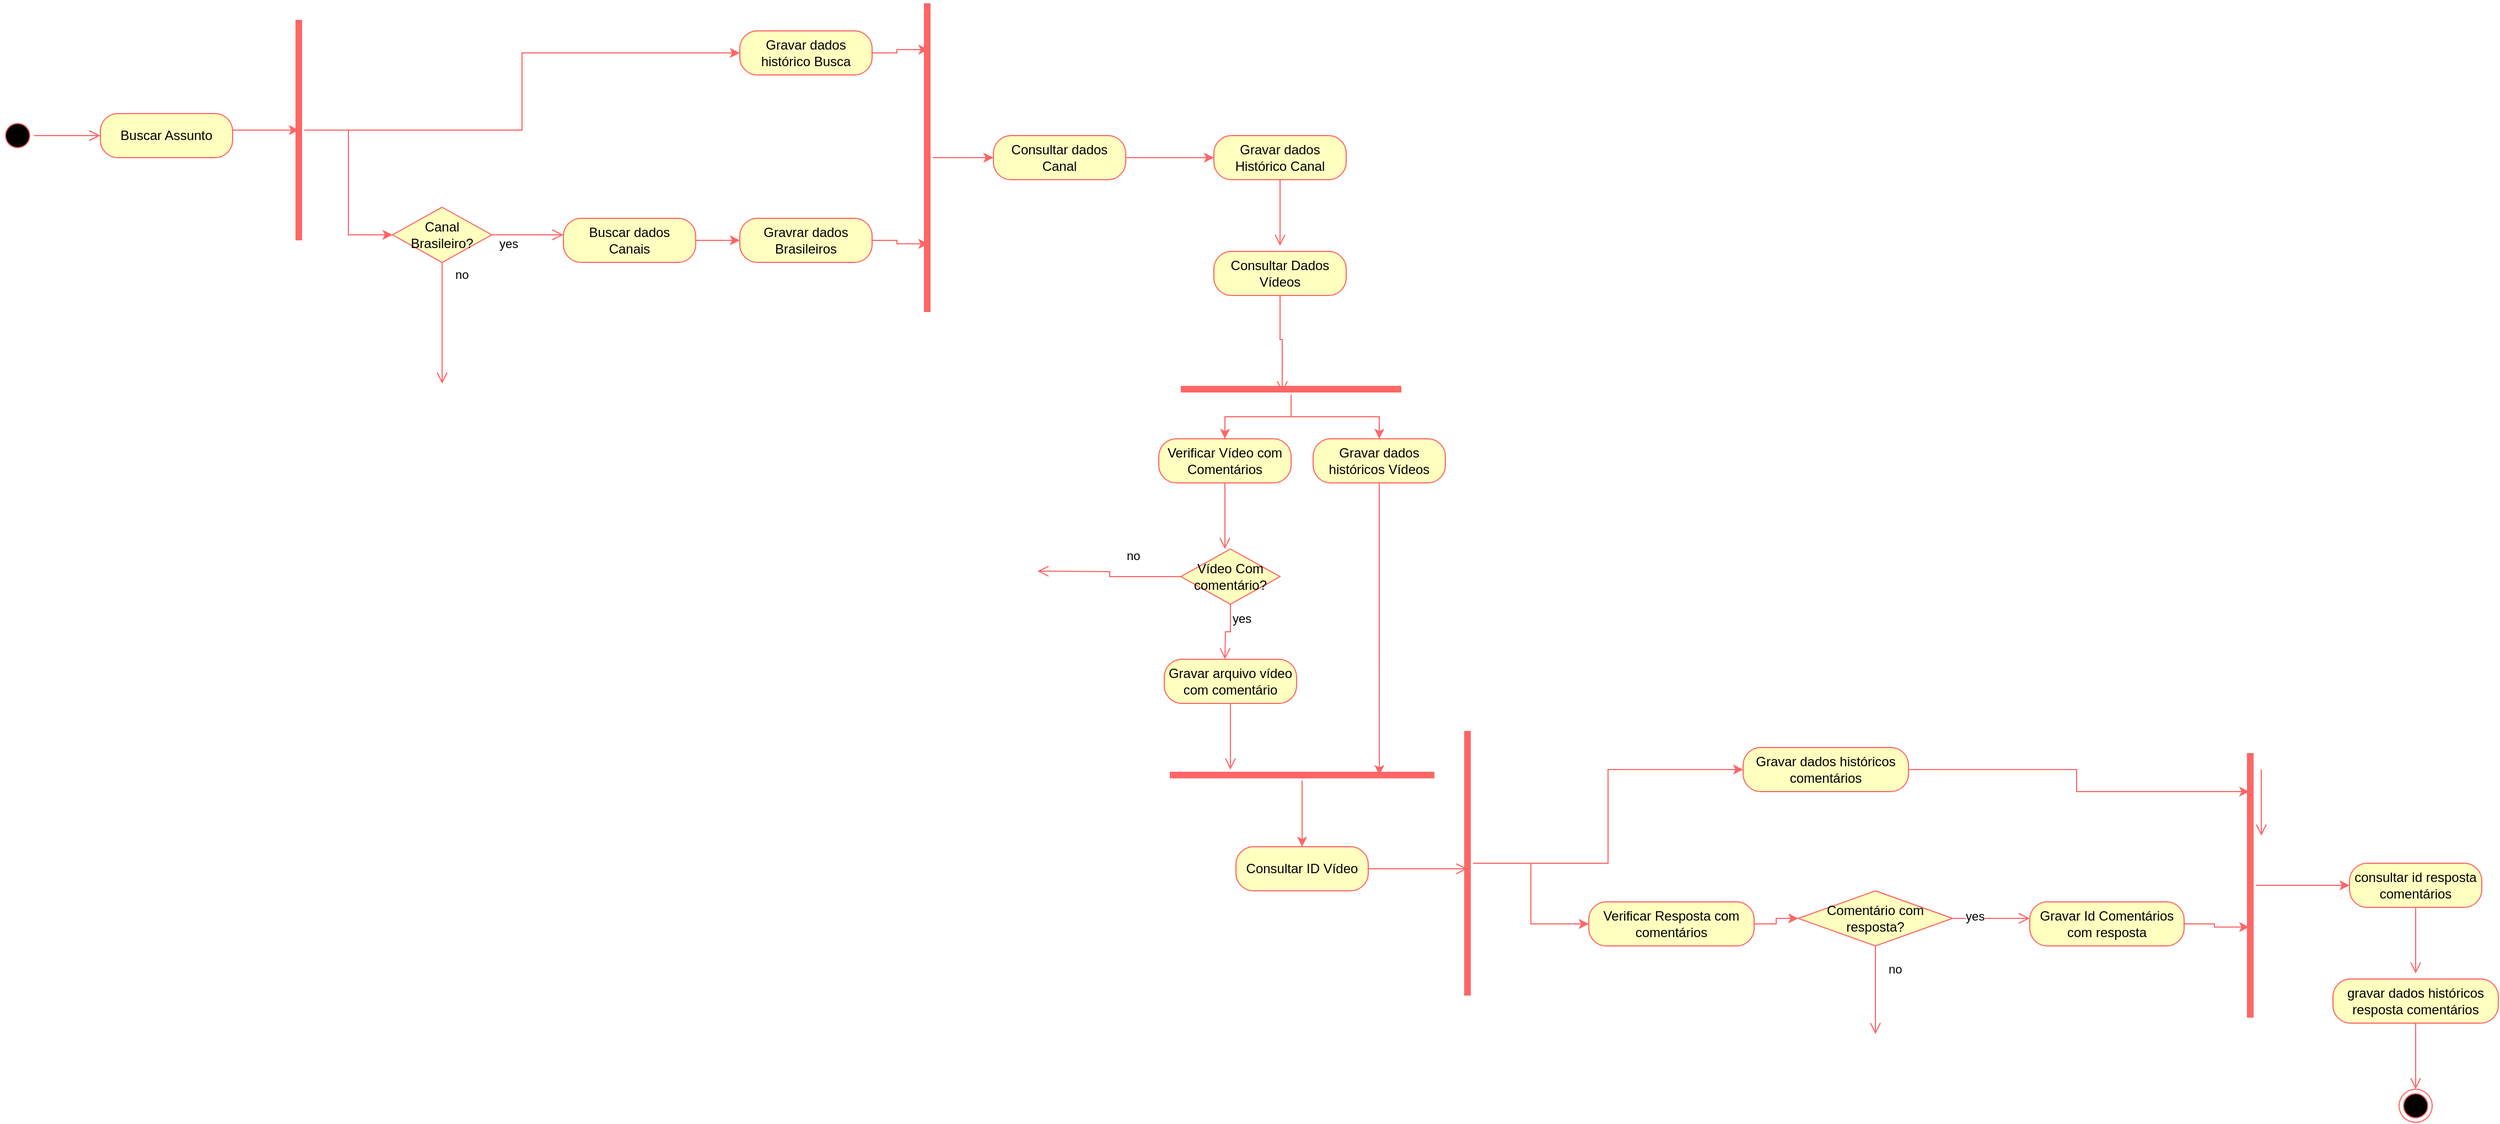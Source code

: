 <mxfile version="24.2.5" type="device">
  <diagram name="Página-1" id="vsjXk4DeaFjB3-4BgTrX">
    <mxGraphModel dx="2074" dy="723" grid="1" gridSize="10" guides="1" tooltips="1" connect="1" arrows="1" fold="1" page="1" pageScale="1" pageWidth="827" pageHeight="1169" math="0" shadow="0">
      <root>
        <mxCell id="0" />
        <mxCell id="1" parent="0" />
        <mxCell id="uR9jkYwebUARcz9ofnpj-1" value="" style="ellipse;html=1;shape=startState;fillColor=#000000;strokeColor=#FF6666;" vertex="1" parent="1">
          <mxGeometry x="-740" y="130" width="30" height="30" as="geometry" />
        </mxCell>
        <mxCell id="uR9jkYwebUARcz9ofnpj-22" value="" style="edgeStyle=orthogonalEdgeStyle;rounded=0;orthogonalLoop=1;jettySize=auto;html=1;strokeColor=#FF6666;" edge="1" parent="1" source="uR9jkYwebUARcz9ofnpj-5" target="uR9jkYwebUARcz9ofnpj-7">
          <mxGeometry relative="1" as="geometry" />
        </mxCell>
        <mxCell id="uR9jkYwebUARcz9ofnpj-23" style="edgeStyle=orthogonalEdgeStyle;rounded=0;orthogonalLoop=1;jettySize=auto;html=1;entryX=0;entryY=0.5;entryDx=0;entryDy=0;strokeColor=#FF6666;" edge="1" parent="1" source="uR9jkYwebUARcz9ofnpj-5" target="uR9jkYwebUARcz9ofnpj-10">
          <mxGeometry relative="1" as="geometry" />
        </mxCell>
        <mxCell id="uR9jkYwebUARcz9ofnpj-5" value="" style="shape=line;html=1;strokeWidth=6;strokeColor=#FF6666;rotation=-90;" vertex="1" parent="1">
          <mxGeometry x="-570" y="135" width="200" height="10" as="geometry" />
        </mxCell>
        <mxCell id="uR9jkYwebUARcz9ofnpj-7" value="Gravar dados histórico Busca" style="rounded=1;whiteSpace=wrap;html=1;arcSize=40;fontColor=#000000;fillColor=#ffffc0;strokeColor=#FF6666;" vertex="1" parent="1">
          <mxGeometry x="-70" y="50" width="120" height="40" as="geometry" />
        </mxCell>
        <mxCell id="uR9jkYwebUARcz9ofnpj-10" value="Canal Brasileiro?" style="rhombus;whiteSpace=wrap;html=1;fontColor=#000000;fillColor=#ffffc0;strokeColor=#FF6666;" vertex="1" parent="1">
          <mxGeometry x="-385" y="210" width="90" height="50" as="geometry" />
        </mxCell>
        <mxCell id="uR9jkYwebUARcz9ofnpj-11" value="no" style="edgeStyle=orthogonalEdgeStyle;html=1;align=left;verticalAlign=bottom;endArrow=open;endSize=8;strokeColor=#FF6666;rounded=0;" edge="1" source="uR9jkYwebUARcz9ofnpj-10" parent="1">
          <mxGeometry x="-1" y="-57" relative="1" as="geometry">
            <mxPoint x="-230" y="235" as="targetPoint" />
            <mxPoint x="-35" y="-12" as="offset" />
          </mxGeometry>
        </mxCell>
        <mxCell id="uR9jkYwebUARcz9ofnpj-12" value="yes" style="edgeStyle=orthogonalEdgeStyle;html=1;align=left;verticalAlign=top;endArrow=open;endSize=8;strokeColor=#FF6666;rounded=0;" edge="1" source="uR9jkYwebUARcz9ofnpj-10" parent="1">
          <mxGeometry x="-1" y="58" relative="1" as="geometry">
            <mxPoint x="-340" y="370" as="targetPoint" />
            <mxPoint x="-8" y="-30" as="offset" />
          </mxGeometry>
        </mxCell>
        <mxCell id="uR9jkYwebUARcz9ofnpj-27" value="" style="edgeStyle=orthogonalEdgeStyle;rounded=0;orthogonalLoop=1;jettySize=auto;html=1;strokeColor=#FF6666;" edge="1" parent="1" source="uR9jkYwebUARcz9ofnpj-15" target="uR9jkYwebUARcz9ofnpj-25">
          <mxGeometry relative="1" as="geometry" />
        </mxCell>
        <mxCell id="uR9jkYwebUARcz9ofnpj-15" value="Buscar dados&lt;div&gt;Canais&lt;/div&gt;" style="rounded=1;whiteSpace=wrap;html=1;arcSize=40;fontColor=#000000;fillColor=#ffffc0;strokeColor=#FF6666;" vertex="1" parent="1">
          <mxGeometry x="-230" y="220" width="120" height="40" as="geometry" />
        </mxCell>
        <mxCell id="uR9jkYwebUARcz9ofnpj-17" value="" style="edgeStyle=orthogonalEdgeStyle;html=1;verticalAlign=bottom;endArrow=open;endSize=8;strokeColor=#FF6666;rounded=0;" edge="1" parent="1" source="uR9jkYwebUARcz9ofnpj-1" target="uR9jkYwebUARcz9ofnpj-3">
          <mxGeometry relative="1" as="geometry">
            <mxPoint x="-560" y="145" as="targetPoint" />
            <mxPoint x="-710" y="145" as="sourcePoint" />
          </mxGeometry>
        </mxCell>
        <mxCell id="uR9jkYwebUARcz9ofnpj-19" value="" style="edgeStyle=orthogonalEdgeStyle;rounded=0;orthogonalLoop=1;jettySize=auto;html=1;strokeColor=#FF6666;" edge="1" parent="1">
          <mxGeometry relative="1" as="geometry">
            <mxPoint x="-610" y="140" as="sourcePoint" />
            <mxPoint x="-470" y="140" as="targetPoint" />
          </mxGeometry>
        </mxCell>
        <mxCell id="uR9jkYwebUARcz9ofnpj-3" value="Buscar Assunto" style="rounded=1;whiteSpace=wrap;html=1;arcSize=40;fontColor=#000000;fillColor=#ffffc0;strokeColor=#FF6666;" vertex="1" parent="1">
          <mxGeometry x="-650" y="125" width="120" height="40" as="geometry" />
        </mxCell>
        <mxCell id="uR9jkYwebUARcz9ofnpj-25" value="Gravrar dados Brasileiros" style="rounded=1;whiteSpace=wrap;html=1;arcSize=40;fontColor=#000000;fillColor=#ffffc0;strokeColor=#FF6666;" vertex="1" parent="1">
          <mxGeometry x="-70" y="220" width="120" height="40" as="geometry" />
        </mxCell>
        <mxCell id="uR9jkYwebUARcz9ofnpj-34" value="" style="edgeStyle=orthogonalEdgeStyle;rounded=0;orthogonalLoop=1;jettySize=auto;html=1;strokeColor=#FF6666;" edge="1" parent="1" source="uR9jkYwebUARcz9ofnpj-29" target="uR9jkYwebUARcz9ofnpj-32">
          <mxGeometry relative="1" as="geometry" />
        </mxCell>
        <mxCell id="uR9jkYwebUARcz9ofnpj-29" value="" style="shape=line;html=1;strokeWidth=6;strokeColor=#FF6666;rotation=-90;" vertex="1" parent="1">
          <mxGeometry x="-40" y="160" width="280" height="10" as="geometry" />
        </mxCell>
        <mxCell id="uR9jkYwebUARcz9ofnpj-30" style="edgeStyle=orthogonalEdgeStyle;rounded=0;orthogonalLoop=1;jettySize=auto;html=1;entryX=0.85;entryY=0.6;entryDx=0;entryDy=0;entryPerimeter=0;strokeColor=#FF6666;" edge="1" parent="1" source="uR9jkYwebUARcz9ofnpj-7" target="uR9jkYwebUARcz9ofnpj-29">
          <mxGeometry relative="1" as="geometry" />
        </mxCell>
        <mxCell id="uR9jkYwebUARcz9ofnpj-31" style="edgeStyle=orthogonalEdgeStyle;rounded=0;orthogonalLoop=1;jettySize=auto;html=1;entryX=0.221;entryY=0.6;entryDx=0;entryDy=0;entryPerimeter=0;strokeColor=#FF6666;" edge="1" parent="1" source="uR9jkYwebUARcz9ofnpj-25" target="uR9jkYwebUARcz9ofnpj-29">
          <mxGeometry relative="1" as="geometry" />
        </mxCell>
        <mxCell id="uR9jkYwebUARcz9ofnpj-37" value="" style="edgeStyle=orthogonalEdgeStyle;rounded=0;orthogonalLoop=1;jettySize=auto;html=1;strokeColor=#FF6666;" edge="1" parent="1" source="uR9jkYwebUARcz9ofnpj-32" target="uR9jkYwebUARcz9ofnpj-35">
          <mxGeometry relative="1" as="geometry" />
        </mxCell>
        <mxCell id="uR9jkYwebUARcz9ofnpj-32" value="Consultar dados Canal" style="rounded=1;whiteSpace=wrap;html=1;arcSize=40;fontColor=#000000;fillColor=#ffffc0;strokeColor=#FF6666;" vertex="1" parent="1">
          <mxGeometry x="160" y="145" width="120" height="40" as="geometry" />
        </mxCell>
        <mxCell id="uR9jkYwebUARcz9ofnpj-35" value="Gravar dados Histórico Canal" style="rounded=1;whiteSpace=wrap;html=1;arcSize=40;fontColor=#000000;fillColor=#ffffc0;strokeColor=#FF6666;" vertex="1" parent="1">
          <mxGeometry x="360" y="145" width="120" height="40" as="geometry" />
        </mxCell>
        <mxCell id="uR9jkYwebUARcz9ofnpj-36" value="" style="edgeStyle=orthogonalEdgeStyle;html=1;verticalAlign=bottom;endArrow=open;endSize=8;strokeColor=#FF6666;rounded=0;" edge="1" source="uR9jkYwebUARcz9ofnpj-35" parent="1">
          <mxGeometry relative="1" as="geometry">
            <mxPoint x="420" y="245" as="targetPoint" />
          </mxGeometry>
        </mxCell>
        <mxCell id="uR9jkYwebUARcz9ofnpj-40" value="Consultar Dados Vídeos" style="rounded=1;whiteSpace=wrap;html=1;arcSize=40;fontColor=#000000;fillColor=#ffffc0;strokeColor=#FF6666;" vertex="1" parent="1">
          <mxGeometry x="360" y="250" width="120" height="40" as="geometry" />
        </mxCell>
        <mxCell id="uR9jkYwebUARcz9ofnpj-41" value="" style="edgeStyle=orthogonalEdgeStyle;html=1;verticalAlign=bottom;endArrow=open;endSize=8;strokeColor=#FF6666;rounded=0;entryX=0.46;entryY=0.8;entryDx=0;entryDy=0;entryPerimeter=0;" edge="1" source="uR9jkYwebUARcz9ofnpj-40" parent="1" target="uR9jkYwebUARcz9ofnpj-42">
          <mxGeometry relative="1" as="geometry">
            <mxPoint x="420" y="350" as="targetPoint" />
          </mxGeometry>
        </mxCell>
        <mxCell id="uR9jkYwebUARcz9ofnpj-47" value="" style="edgeStyle=orthogonalEdgeStyle;rounded=0;orthogonalLoop=1;jettySize=auto;html=1;strokeColor=#FF6666;" edge="1" parent="1" source="uR9jkYwebUARcz9ofnpj-42" target="uR9jkYwebUARcz9ofnpj-45">
          <mxGeometry relative="1" as="geometry" />
        </mxCell>
        <mxCell id="uR9jkYwebUARcz9ofnpj-48" style="edgeStyle=orthogonalEdgeStyle;rounded=0;orthogonalLoop=1;jettySize=auto;html=1;strokeColor=#FF6666;" edge="1" parent="1" source="uR9jkYwebUARcz9ofnpj-42" target="uR9jkYwebUARcz9ofnpj-43">
          <mxGeometry relative="1" as="geometry" />
        </mxCell>
        <mxCell id="uR9jkYwebUARcz9ofnpj-42" value="" style="shape=line;html=1;strokeWidth=6;strokeColor=#FF6666;rotation=0;" vertex="1" parent="1">
          <mxGeometry x="330" y="370" width="200" height="10" as="geometry" />
        </mxCell>
        <mxCell id="uR9jkYwebUARcz9ofnpj-43" value="Verificar Vídeo com Comentários" style="rounded=1;whiteSpace=wrap;html=1;arcSize=40;fontColor=#000000;fillColor=#ffffc0;strokeColor=#FF6666;" vertex="1" parent="1">
          <mxGeometry x="310" y="420" width="120" height="40" as="geometry" />
        </mxCell>
        <mxCell id="uR9jkYwebUARcz9ofnpj-44" value="" style="edgeStyle=orthogonalEdgeStyle;html=1;verticalAlign=bottom;endArrow=open;endSize=8;strokeColor=#FF6666;rounded=0;" edge="1" source="uR9jkYwebUARcz9ofnpj-43" parent="1">
          <mxGeometry relative="1" as="geometry">
            <mxPoint x="370" y="520" as="targetPoint" />
          </mxGeometry>
        </mxCell>
        <mxCell id="uR9jkYwebUARcz9ofnpj-45" value="Gravar dados históricos Vídeos" style="rounded=1;whiteSpace=wrap;html=1;arcSize=40;fontColor=#000000;fillColor=#ffffc0;strokeColor=#FF6666;" vertex="1" parent="1">
          <mxGeometry x="450" y="420" width="120" height="40" as="geometry" />
        </mxCell>
        <mxCell id="uR9jkYwebUARcz9ofnpj-49" value="Vídeo Com comentário?" style="rhombus;whiteSpace=wrap;html=1;fontColor=#000000;fillColor=#ffffc0;strokeColor=#FF6666;" vertex="1" parent="1">
          <mxGeometry x="330" y="520" width="90" height="50" as="geometry" />
        </mxCell>
        <mxCell id="uR9jkYwebUARcz9ofnpj-50" value="no" style="edgeStyle=orthogonalEdgeStyle;html=1;align=left;verticalAlign=bottom;endArrow=open;endSize=8;strokeColor=#FF6666;rounded=0;" edge="1" source="uR9jkYwebUARcz9ofnpj-49" parent="1">
          <mxGeometry x="-0.234" y="-10" relative="1" as="geometry">
            <mxPoint x="200" y="540" as="targetPoint" />
            <mxPoint as="offset" />
          </mxGeometry>
        </mxCell>
        <mxCell id="uR9jkYwebUARcz9ofnpj-51" value="yes" style="edgeStyle=orthogonalEdgeStyle;html=1;align=left;verticalAlign=top;endArrow=open;endSize=8;strokeColor=#FF6666;rounded=0;" edge="1" source="uR9jkYwebUARcz9ofnpj-49" parent="1">
          <mxGeometry x="-1" relative="1" as="geometry">
            <mxPoint x="370" y="620" as="targetPoint" />
          </mxGeometry>
        </mxCell>
        <mxCell id="uR9jkYwebUARcz9ofnpj-52" value="Gravar arquivo vídeo com comentário" style="rounded=1;whiteSpace=wrap;html=1;arcSize=40;fontColor=#000000;fillColor=#ffffc0;strokeColor=#FF6666;" vertex="1" parent="1">
          <mxGeometry x="315" y="620" width="120" height="40" as="geometry" />
        </mxCell>
        <mxCell id="uR9jkYwebUARcz9ofnpj-53" value="" style="edgeStyle=orthogonalEdgeStyle;html=1;verticalAlign=bottom;endArrow=open;endSize=8;strokeColor=#FF6666;rounded=0;" edge="1" source="uR9jkYwebUARcz9ofnpj-52" parent="1">
          <mxGeometry relative="1" as="geometry">
            <mxPoint x="375" y="720" as="targetPoint" />
          </mxGeometry>
        </mxCell>
        <mxCell id="uR9jkYwebUARcz9ofnpj-58" value="" style="edgeStyle=orthogonalEdgeStyle;rounded=0;orthogonalLoop=1;jettySize=auto;html=1;strokeColor=#FF6666;" edge="1" parent="1" source="uR9jkYwebUARcz9ofnpj-54" target="uR9jkYwebUARcz9ofnpj-56">
          <mxGeometry relative="1" as="geometry" />
        </mxCell>
        <mxCell id="uR9jkYwebUARcz9ofnpj-54" value="" style="shape=line;html=1;strokeWidth=6;strokeColor=#FF6666;rotation=0;" vertex="1" parent="1">
          <mxGeometry x="320" y="720" width="240" height="10" as="geometry" />
        </mxCell>
        <mxCell id="uR9jkYwebUARcz9ofnpj-55" style="edgeStyle=orthogonalEdgeStyle;rounded=0;orthogonalLoop=1;jettySize=auto;html=1;entryX=0.792;entryY=0.5;entryDx=0;entryDy=0;entryPerimeter=0;strokeColor=#FF6666;" edge="1" parent="1" source="uR9jkYwebUARcz9ofnpj-45" target="uR9jkYwebUARcz9ofnpj-54">
          <mxGeometry relative="1" as="geometry" />
        </mxCell>
        <mxCell id="uR9jkYwebUARcz9ofnpj-56" value="Consultar ID Vídeo" style="rounded=1;whiteSpace=wrap;html=1;arcSize=40;fontColor=#000000;fillColor=#ffffc0;strokeColor=#FF6666;" vertex="1" parent="1">
          <mxGeometry x="380" y="790" width="120" height="40" as="geometry" />
        </mxCell>
        <mxCell id="uR9jkYwebUARcz9ofnpj-57" value="" style="edgeStyle=orthogonalEdgeStyle;html=1;verticalAlign=bottom;endArrow=open;endSize=8;strokeColor=#FF6666;rounded=0;" edge="1" source="uR9jkYwebUARcz9ofnpj-56" parent="1">
          <mxGeometry relative="1" as="geometry">
            <mxPoint x="590" y="810" as="targetPoint" />
          </mxGeometry>
        </mxCell>
        <mxCell id="uR9jkYwebUARcz9ofnpj-65" style="edgeStyle=orthogonalEdgeStyle;rounded=0;orthogonalLoop=1;jettySize=auto;html=1;strokeColor=#FF6666;" edge="1" parent="1" source="uR9jkYwebUARcz9ofnpj-59" target="uR9jkYwebUARcz9ofnpj-63">
          <mxGeometry relative="1" as="geometry" />
        </mxCell>
        <mxCell id="uR9jkYwebUARcz9ofnpj-67" style="edgeStyle=orthogonalEdgeStyle;rounded=0;orthogonalLoop=1;jettySize=auto;html=1;entryX=0;entryY=0.5;entryDx=0;entryDy=0;strokeColor=#FF6666;" edge="1" parent="1" source="uR9jkYwebUARcz9ofnpj-59" target="uR9jkYwebUARcz9ofnpj-66">
          <mxGeometry relative="1" as="geometry" />
        </mxCell>
        <mxCell id="uR9jkYwebUARcz9ofnpj-59" value="" style="shape=line;html=1;strokeWidth=6;strokeColor=#FF6666;rotation=-90;" vertex="1" parent="1">
          <mxGeometry x="470" y="800" width="240" height="10" as="geometry" />
        </mxCell>
        <mxCell id="uR9jkYwebUARcz9ofnpj-63" value="Gravar dados históricos comentários" style="rounded=1;whiteSpace=wrap;html=1;arcSize=40;fontColor=#000000;fillColor=#ffffc0;strokeColor=#FF6666;" vertex="1" parent="1">
          <mxGeometry x="840" y="700" width="150" height="40" as="geometry" />
        </mxCell>
        <mxCell id="uR9jkYwebUARcz9ofnpj-71" style="edgeStyle=orthogonalEdgeStyle;rounded=0;orthogonalLoop=1;jettySize=auto;html=1;entryX=0;entryY=0.5;entryDx=0;entryDy=0;strokeColor=#FF6666;" edge="1" parent="1" source="uR9jkYwebUARcz9ofnpj-66" target="uR9jkYwebUARcz9ofnpj-68">
          <mxGeometry relative="1" as="geometry" />
        </mxCell>
        <mxCell id="uR9jkYwebUARcz9ofnpj-66" value="Verificar Resposta com comentários" style="rounded=1;whiteSpace=wrap;html=1;arcSize=40;fontColor=#000000;fillColor=#ffffc0;strokeColor=#FF6666;" vertex="1" parent="1">
          <mxGeometry x="700" y="840" width="150" height="40" as="geometry" />
        </mxCell>
        <mxCell id="uR9jkYwebUARcz9ofnpj-68" value="Comentário com resposta?" style="rhombus;whiteSpace=wrap;html=1;fontColor=#000000;fillColor=#ffffc0;strokeColor=#FF6666;" vertex="1" parent="1">
          <mxGeometry x="890" y="830" width="140" height="50" as="geometry" />
        </mxCell>
        <mxCell id="uR9jkYwebUARcz9ofnpj-69" value="no" style="edgeStyle=orthogonalEdgeStyle;html=1;align=left;verticalAlign=bottom;endArrow=open;endSize=8;strokeColor=#FF6666;rounded=0;" edge="1" source="uR9jkYwebUARcz9ofnpj-68" parent="1">
          <mxGeometry x="-1" y="-81" relative="1" as="geometry">
            <mxPoint x="1100" y="855" as="targetPoint" />
            <mxPoint x="-60" y="-26" as="offset" />
          </mxGeometry>
        </mxCell>
        <mxCell id="uR9jkYwebUARcz9ofnpj-70" value="yes" style="edgeStyle=orthogonalEdgeStyle;html=1;align=left;verticalAlign=top;endArrow=open;endSize=8;strokeColor=#FF6666;rounded=0;" edge="1" source="uR9jkYwebUARcz9ofnpj-68" parent="1">
          <mxGeometry x="-1" y="89" relative="1" as="geometry">
            <mxPoint x="960" y="960" as="targetPoint" />
            <mxPoint x="-9" y="-40" as="offset" />
          </mxGeometry>
        </mxCell>
        <mxCell id="uR9jkYwebUARcz9ofnpj-72" value="Gravar Id Comentários com resposta" style="rounded=1;whiteSpace=wrap;html=1;arcSize=40;fontColor=#000000;fillColor=#ffffc0;strokeColor=#FF6666;" vertex="1" parent="1">
          <mxGeometry x="1100" y="840" width="140" height="40" as="geometry" />
        </mxCell>
        <mxCell id="uR9jkYwebUARcz9ofnpj-79" style="edgeStyle=orthogonalEdgeStyle;rounded=0;orthogonalLoop=1;jettySize=auto;html=1;strokeColor=#FF6666;" edge="1" parent="1" source="uR9jkYwebUARcz9ofnpj-74" target="uR9jkYwebUARcz9ofnpj-77">
          <mxGeometry relative="1" as="geometry" />
        </mxCell>
        <mxCell id="uR9jkYwebUARcz9ofnpj-74" value="" style="shape=line;html=1;strokeWidth=6;strokeColor=#FF6666;rotation=-90;" vertex="1" parent="1">
          <mxGeometry x="1180" y="820" width="240" height="10" as="geometry" />
        </mxCell>
        <mxCell id="uR9jkYwebUARcz9ofnpj-75" style="edgeStyle=orthogonalEdgeStyle;rounded=0;orthogonalLoop=1;jettySize=auto;html=1;entryX=0.854;entryY=0.4;entryDx=0;entryDy=0;entryPerimeter=0;strokeColor=#FF6666;" edge="1" parent="1" source="uR9jkYwebUARcz9ofnpj-63" target="uR9jkYwebUARcz9ofnpj-74">
          <mxGeometry relative="1" as="geometry" />
        </mxCell>
        <mxCell id="uR9jkYwebUARcz9ofnpj-76" style="edgeStyle=orthogonalEdgeStyle;rounded=0;orthogonalLoop=1;jettySize=auto;html=1;entryX=0.342;entryY=0.4;entryDx=0;entryDy=0;entryPerimeter=0;strokeColor=#FF6666;" edge="1" parent="1" source="uR9jkYwebUARcz9ofnpj-72" target="uR9jkYwebUARcz9ofnpj-74">
          <mxGeometry relative="1" as="geometry" />
        </mxCell>
        <mxCell id="uR9jkYwebUARcz9ofnpj-77" value="consultar id resposta comentários" style="rounded=1;whiteSpace=wrap;html=1;arcSize=40;fontColor=#000000;fillColor=#ffffc0;strokeColor=#FF6666;" vertex="1" parent="1">
          <mxGeometry x="1390" y="805" width="120" height="40" as="geometry" />
        </mxCell>
        <mxCell id="uR9jkYwebUARcz9ofnpj-78" value="" style="edgeStyle=orthogonalEdgeStyle;html=1;verticalAlign=bottom;endArrow=open;endSize=8;strokeColor=#FF6666;rounded=0;" edge="1" source="uR9jkYwebUARcz9ofnpj-77" parent="1">
          <mxGeometry relative="1" as="geometry">
            <mxPoint x="1450" y="905" as="targetPoint" />
          </mxGeometry>
        </mxCell>
        <mxCell id="uR9jkYwebUARcz9ofnpj-81" value="" style="edgeStyle=orthogonalEdgeStyle;html=1;verticalAlign=bottom;endArrow=open;endSize=8;strokeColor=#FF6666;rounded=0;" edge="1" parent="1">
          <mxGeometry relative="1" as="geometry">
            <mxPoint x="1310" y="780" as="targetPoint" />
            <mxPoint x="1310" y="720" as="sourcePoint" />
          </mxGeometry>
        </mxCell>
        <mxCell id="uR9jkYwebUARcz9ofnpj-83" value="gravar dados históricos resposta comentários" style="rounded=1;whiteSpace=wrap;html=1;arcSize=40;fontColor=#000000;fillColor=#ffffc0;strokeColor=#FF6666;" vertex="1" parent="1">
          <mxGeometry x="1375" y="910" width="150" height="40" as="geometry" />
        </mxCell>
        <mxCell id="uR9jkYwebUARcz9ofnpj-84" value="" style="edgeStyle=orthogonalEdgeStyle;html=1;verticalAlign=bottom;endArrow=open;endSize=8;strokeColor=#FF6666;rounded=0;" edge="1" source="uR9jkYwebUARcz9ofnpj-83" parent="1">
          <mxGeometry relative="1" as="geometry">
            <mxPoint x="1450" y="1010" as="targetPoint" />
          </mxGeometry>
        </mxCell>
        <mxCell id="uR9jkYwebUARcz9ofnpj-85" value="" style="ellipse;html=1;shape=endState;fillColor=#000000;strokeColor=#FF6666;" vertex="1" parent="1">
          <mxGeometry x="1435" y="1010" width="30" height="30" as="geometry" />
        </mxCell>
      </root>
    </mxGraphModel>
  </diagram>
</mxfile>
